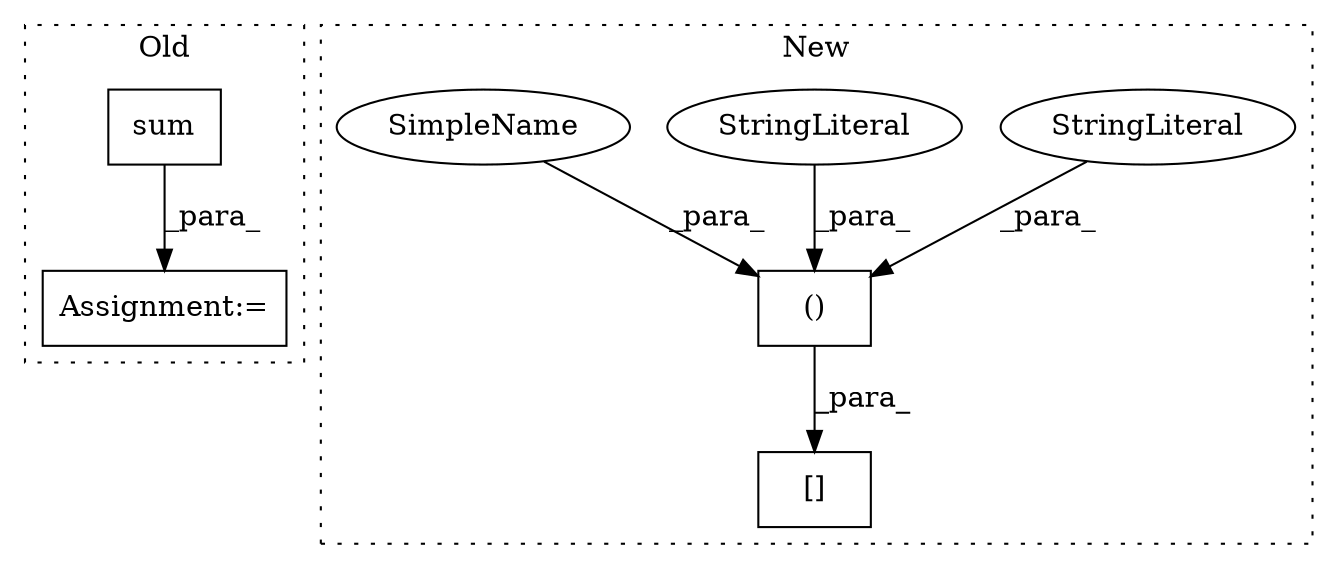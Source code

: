digraph G {
subgraph cluster0 {
1 [label="sum" a="32" s="1956" l="5" shape="box"];
3 [label="Assignment:=" a="7" s="1910" l="2" shape="box"];
label = "Old";
style="dotted";
}
subgraph cluster1 {
2 [label="()" a="106" s="1793" l="59" shape="box"];
4 [label="StringLiteral" a="45" s="1822" l="16" shape="ellipse"];
5 [label="[]" a="2" s="1770,1852" l="23,2" shape="box"];
6 [label="StringLiteral" a="45" s="1793" l="16" shape="ellipse"];
7 [label="SimpleName" a="42" s="1851" l="1" shape="ellipse"];
label = "New";
style="dotted";
}
1 -> 3 [label="_para_"];
2 -> 5 [label="_para_"];
4 -> 2 [label="_para_"];
6 -> 2 [label="_para_"];
7 -> 2 [label="_para_"];
}